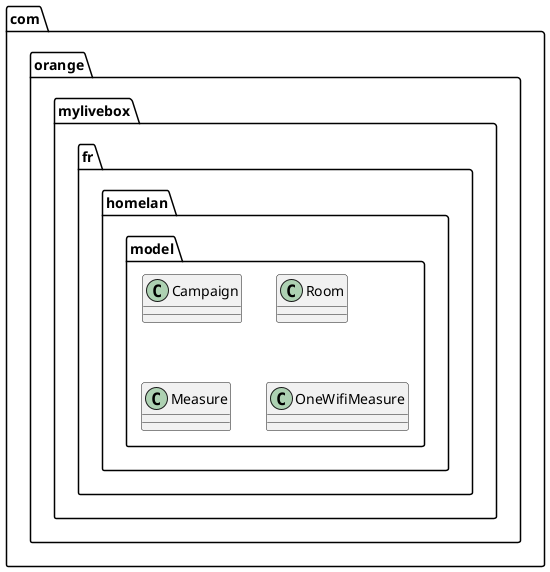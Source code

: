 
@startuml

	class com.orange.mylivebox.fr.homelan.model.Campaign 
	class com.orange.mylivebox.fr.homelan.model.Room 
	class com.orange.mylivebox.fr.homelan.model.Measure
	class com.orange.mylivebox.fr.homelan.model.OneWifiMeasure

@enduml